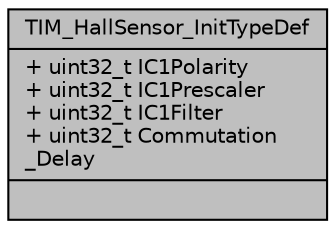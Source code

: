 digraph "TIM_HallSensor_InitTypeDef"
{
 // LATEX_PDF_SIZE
  edge [fontname="Helvetica",fontsize="10",labelfontname="Helvetica",labelfontsize="10"];
  node [fontname="Helvetica",fontsize="10",shape=record];
  Node1 [label="{TIM_HallSensor_InitTypeDef\n|+ uint32_t IC1Polarity\l+ uint32_t IC1Prescaler\l+ uint32_t IC1Filter\l+ uint32_t Commutation\l_Delay\l|}",height=0.2,width=0.4,color="black", fillcolor="grey75", style="filled", fontcolor="black",tooltip="TIM Hall sensor Configuration Structure definition."];
}
